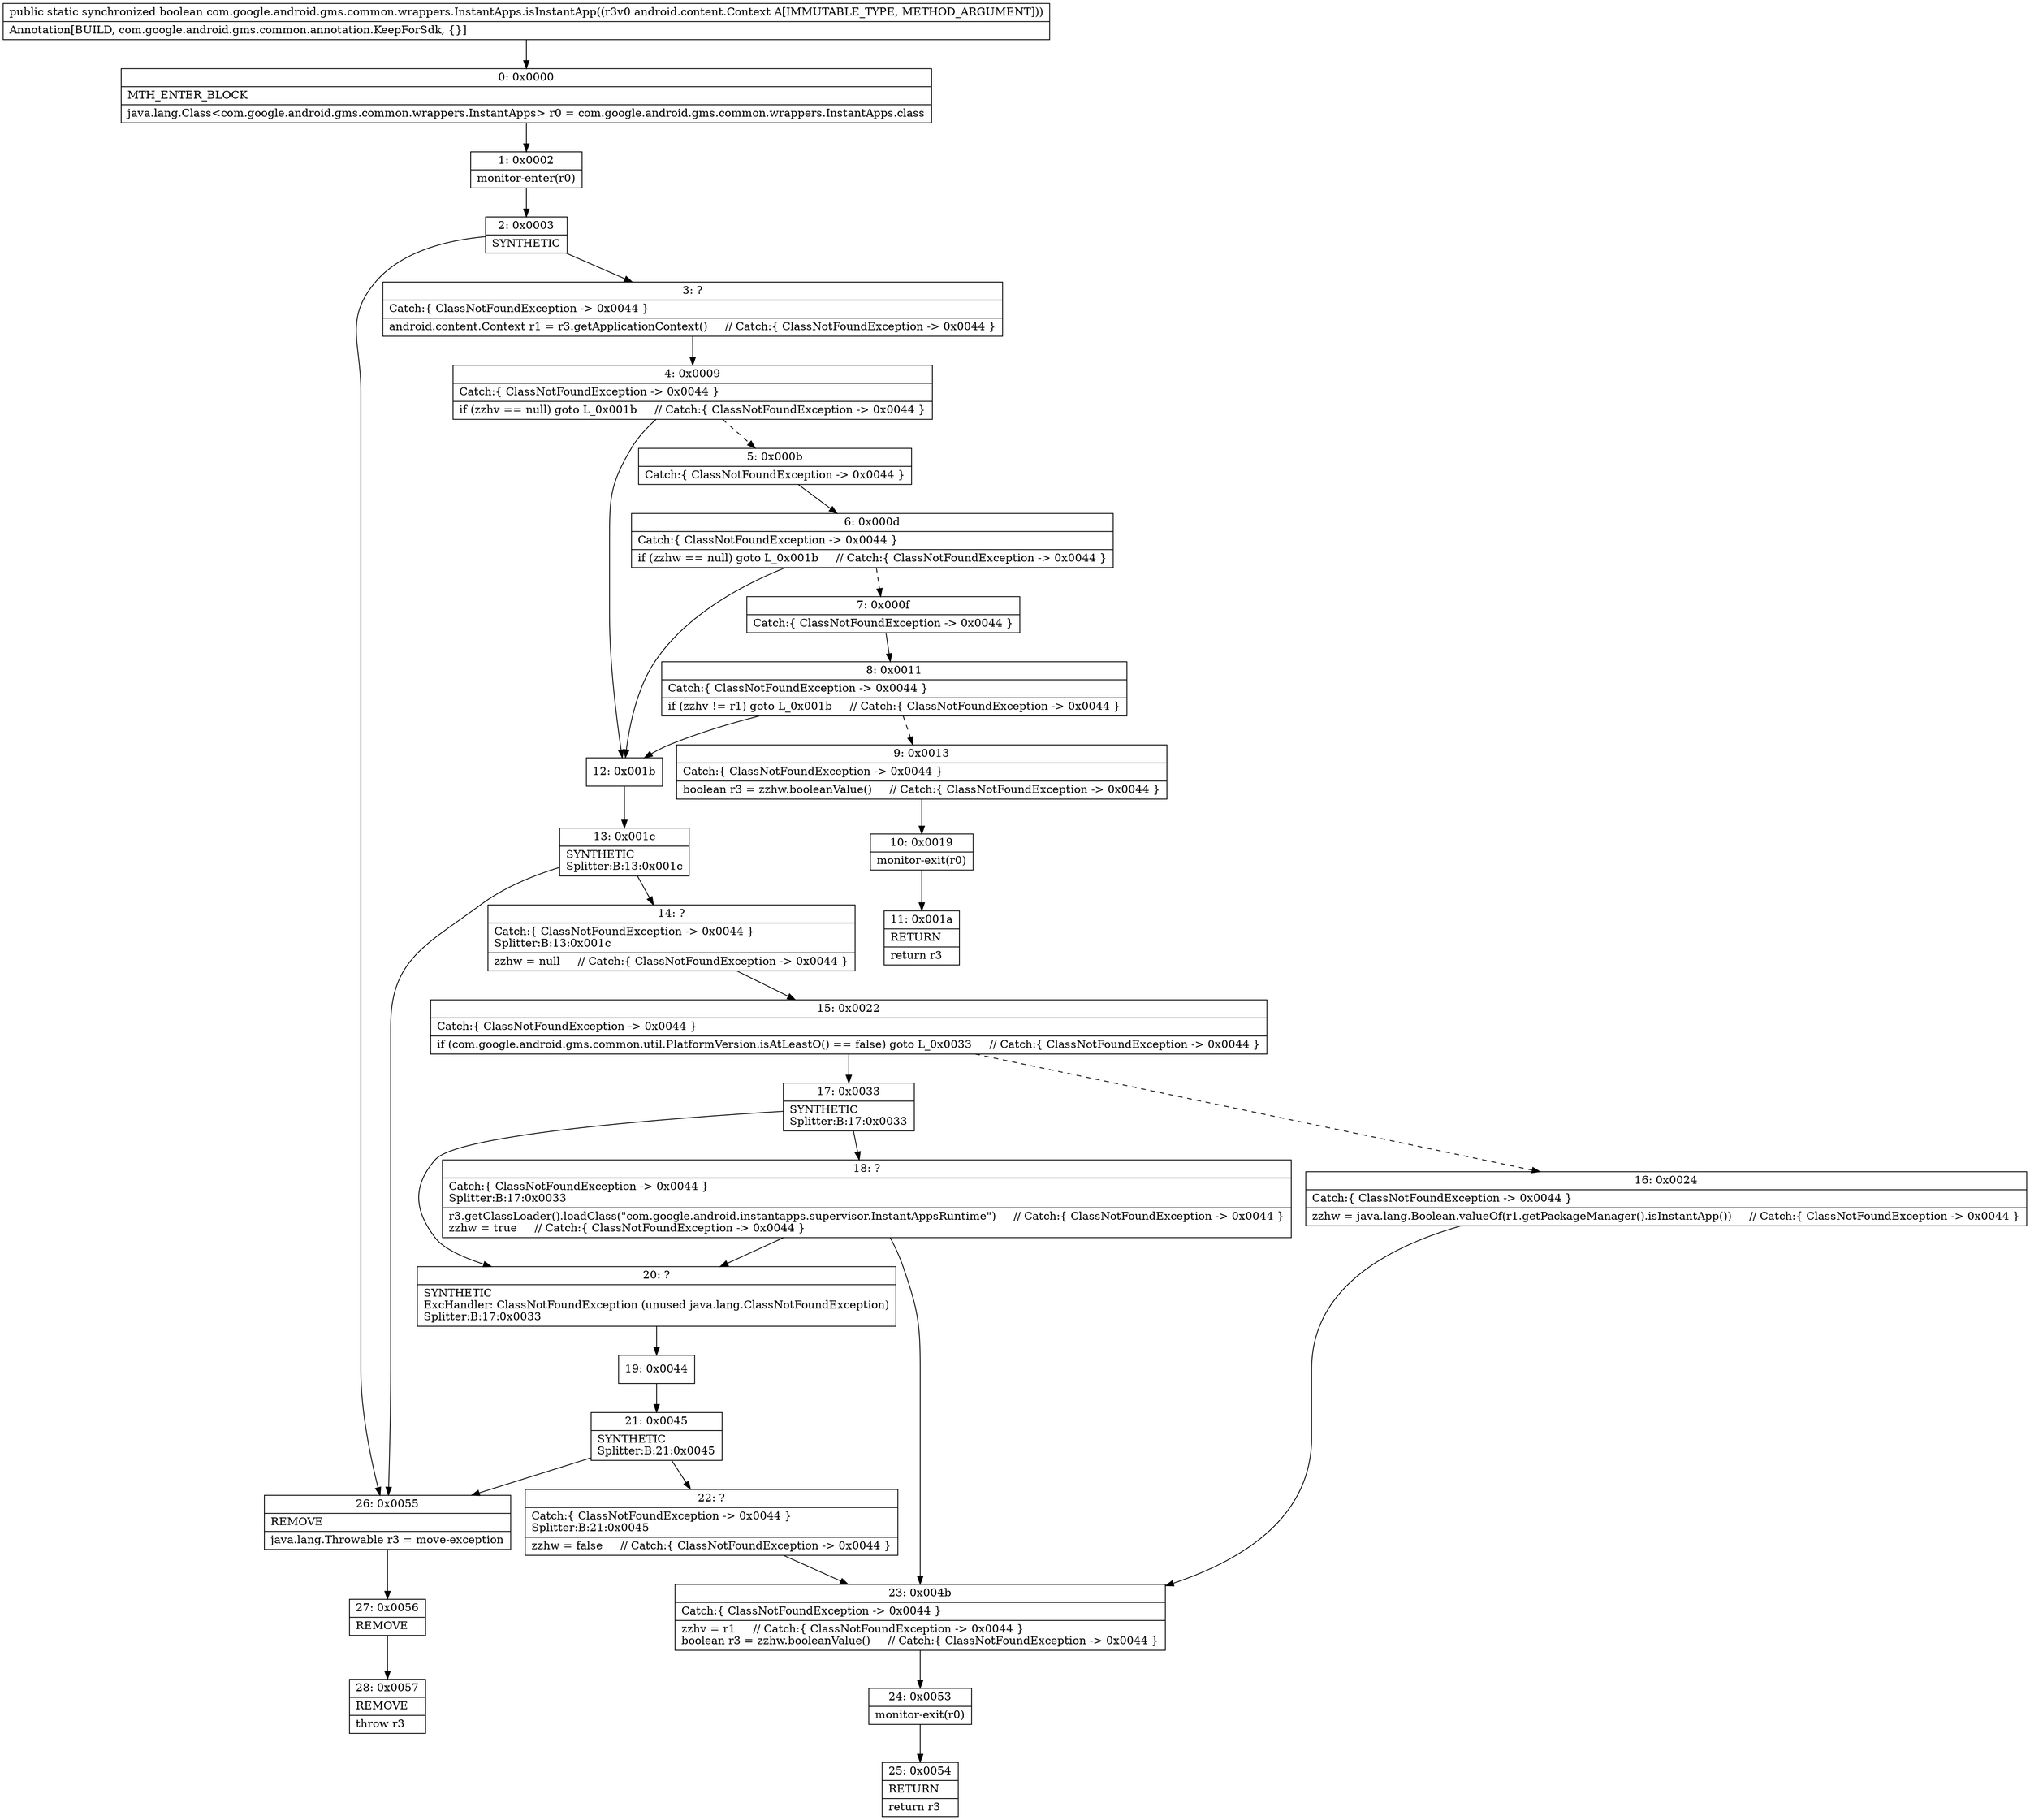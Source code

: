 digraph "CFG forcom.google.android.gms.common.wrappers.InstantApps.isInstantApp(Landroid\/content\/Context;)Z" {
Node_0 [shape=record,label="{0\:\ 0x0000|MTH_ENTER_BLOCK\l|java.lang.Class\<com.google.android.gms.common.wrappers.InstantApps\> r0 = com.google.android.gms.common.wrappers.InstantApps.class\l}"];
Node_1 [shape=record,label="{1\:\ 0x0002|monitor\-enter(r0)\l}"];
Node_2 [shape=record,label="{2\:\ 0x0003|SYNTHETIC\l}"];
Node_3 [shape=record,label="{3\:\ ?|Catch:\{ ClassNotFoundException \-\> 0x0044 \}\l|android.content.Context r1 = r3.getApplicationContext()     \/\/ Catch:\{ ClassNotFoundException \-\> 0x0044 \}\l}"];
Node_4 [shape=record,label="{4\:\ 0x0009|Catch:\{ ClassNotFoundException \-\> 0x0044 \}\l|if (zzhv == null) goto L_0x001b     \/\/ Catch:\{ ClassNotFoundException \-\> 0x0044 \}\l}"];
Node_5 [shape=record,label="{5\:\ 0x000b|Catch:\{ ClassNotFoundException \-\> 0x0044 \}\l}"];
Node_6 [shape=record,label="{6\:\ 0x000d|Catch:\{ ClassNotFoundException \-\> 0x0044 \}\l|if (zzhw == null) goto L_0x001b     \/\/ Catch:\{ ClassNotFoundException \-\> 0x0044 \}\l}"];
Node_7 [shape=record,label="{7\:\ 0x000f|Catch:\{ ClassNotFoundException \-\> 0x0044 \}\l}"];
Node_8 [shape=record,label="{8\:\ 0x0011|Catch:\{ ClassNotFoundException \-\> 0x0044 \}\l|if (zzhv != r1) goto L_0x001b     \/\/ Catch:\{ ClassNotFoundException \-\> 0x0044 \}\l}"];
Node_9 [shape=record,label="{9\:\ 0x0013|Catch:\{ ClassNotFoundException \-\> 0x0044 \}\l|boolean r3 = zzhw.booleanValue()     \/\/ Catch:\{ ClassNotFoundException \-\> 0x0044 \}\l}"];
Node_10 [shape=record,label="{10\:\ 0x0019|monitor\-exit(r0)\l}"];
Node_11 [shape=record,label="{11\:\ 0x001a|RETURN\l|return r3\l}"];
Node_12 [shape=record,label="{12\:\ 0x001b}"];
Node_13 [shape=record,label="{13\:\ 0x001c|SYNTHETIC\lSplitter:B:13:0x001c\l}"];
Node_14 [shape=record,label="{14\:\ ?|Catch:\{ ClassNotFoundException \-\> 0x0044 \}\lSplitter:B:13:0x001c\l|zzhw = null     \/\/ Catch:\{ ClassNotFoundException \-\> 0x0044 \}\l}"];
Node_15 [shape=record,label="{15\:\ 0x0022|Catch:\{ ClassNotFoundException \-\> 0x0044 \}\l|if (com.google.android.gms.common.util.PlatformVersion.isAtLeastO() == false) goto L_0x0033     \/\/ Catch:\{ ClassNotFoundException \-\> 0x0044 \}\l}"];
Node_16 [shape=record,label="{16\:\ 0x0024|Catch:\{ ClassNotFoundException \-\> 0x0044 \}\l|zzhw = java.lang.Boolean.valueOf(r1.getPackageManager().isInstantApp())     \/\/ Catch:\{ ClassNotFoundException \-\> 0x0044 \}\l}"];
Node_17 [shape=record,label="{17\:\ 0x0033|SYNTHETIC\lSplitter:B:17:0x0033\l}"];
Node_18 [shape=record,label="{18\:\ ?|Catch:\{ ClassNotFoundException \-\> 0x0044 \}\lSplitter:B:17:0x0033\l|r3.getClassLoader().loadClass(\"com.google.android.instantapps.supervisor.InstantAppsRuntime\")     \/\/ Catch:\{ ClassNotFoundException \-\> 0x0044 \}\lzzhw = true     \/\/ Catch:\{ ClassNotFoundException \-\> 0x0044 \}\l}"];
Node_19 [shape=record,label="{19\:\ 0x0044}"];
Node_20 [shape=record,label="{20\:\ ?|SYNTHETIC\lExcHandler: ClassNotFoundException (unused java.lang.ClassNotFoundException)\lSplitter:B:17:0x0033\l}"];
Node_21 [shape=record,label="{21\:\ 0x0045|SYNTHETIC\lSplitter:B:21:0x0045\l}"];
Node_22 [shape=record,label="{22\:\ ?|Catch:\{ ClassNotFoundException \-\> 0x0044 \}\lSplitter:B:21:0x0045\l|zzhw = false     \/\/ Catch:\{ ClassNotFoundException \-\> 0x0044 \}\l}"];
Node_23 [shape=record,label="{23\:\ 0x004b|Catch:\{ ClassNotFoundException \-\> 0x0044 \}\l|zzhv = r1     \/\/ Catch:\{ ClassNotFoundException \-\> 0x0044 \}\lboolean r3 = zzhw.booleanValue()     \/\/ Catch:\{ ClassNotFoundException \-\> 0x0044 \}\l}"];
Node_24 [shape=record,label="{24\:\ 0x0053|monitor\-exit(r0)\l}"];
Node_25 [shape=record,label="{25\:\ 0x0054|RETURN\l|return r3\l}"];
Node_26 [shape=record,label="{26\:\ 0x0055|REMOVE\l|java.lang.Throwable r3 = move\-exception\l}"];
Node_27 [shape=record,label="{27\:\ 0x0056|REMOVE\l}"];
Node_28 [shape=record,label="{28\:\ 0x0057|REMOVE\l|throw r3\l}"];
MethodNode[shape=record,label="{public static synchronized boolean com.google.android.gms.common.wrappers.InstantApps.isInstantApp((r3v0 android.content.Context A[IMMUTABLE_TYPE, METHOD_ARGUMENT]))  | Annotation[BUILD, com.google.android.gms.common.annotation.KeepForSdk, \{\}]\l}"];
MethodNode -> Node_0;
Node_0 -> Node_1;
Node_1 -> Node_2;
Node_2 -> Node_3;
Node_2 -> Node_26;
Node_3 -> Node_4;
Node_4 -> Node_5[style=dashed];
Node_4 -> Node_12;
Node_5 -> Node_6;
Node_6 -> Node_7[style=dashed];
Node_6 -> Node_12;
Node_7 -> Node_8;
Node_8 -> Node_9[style=dashed];
Node_8 -> Node_12;
Node_9 -> Node_10;
Node_10 -> Node_11;
Node_12 -> Node_13;
Node_13 -> Node_14;
Node_13 -> Node_26;
Node_14 -> Node_15;
Node_15 -> Node_16[style=dashed];
Node_15 -> Node_17;
Node_16 -> Node_23;
Node_17 -> Node_18;
Node_17 -> Node_20;
Node_18 -> Node_20;
Node_18 -> Node_23;
Node_19 -> Node_21;
Node_20 -> Node_19;
Node_21 -> Node_22;
Node_21 -> Node_26;
Node_22 -> Node_23;
Node_23 -> Node_24;
Node_24 -> Node_25;
Node_26 -> Node_27;
Node_27 -> Node_28;
}

